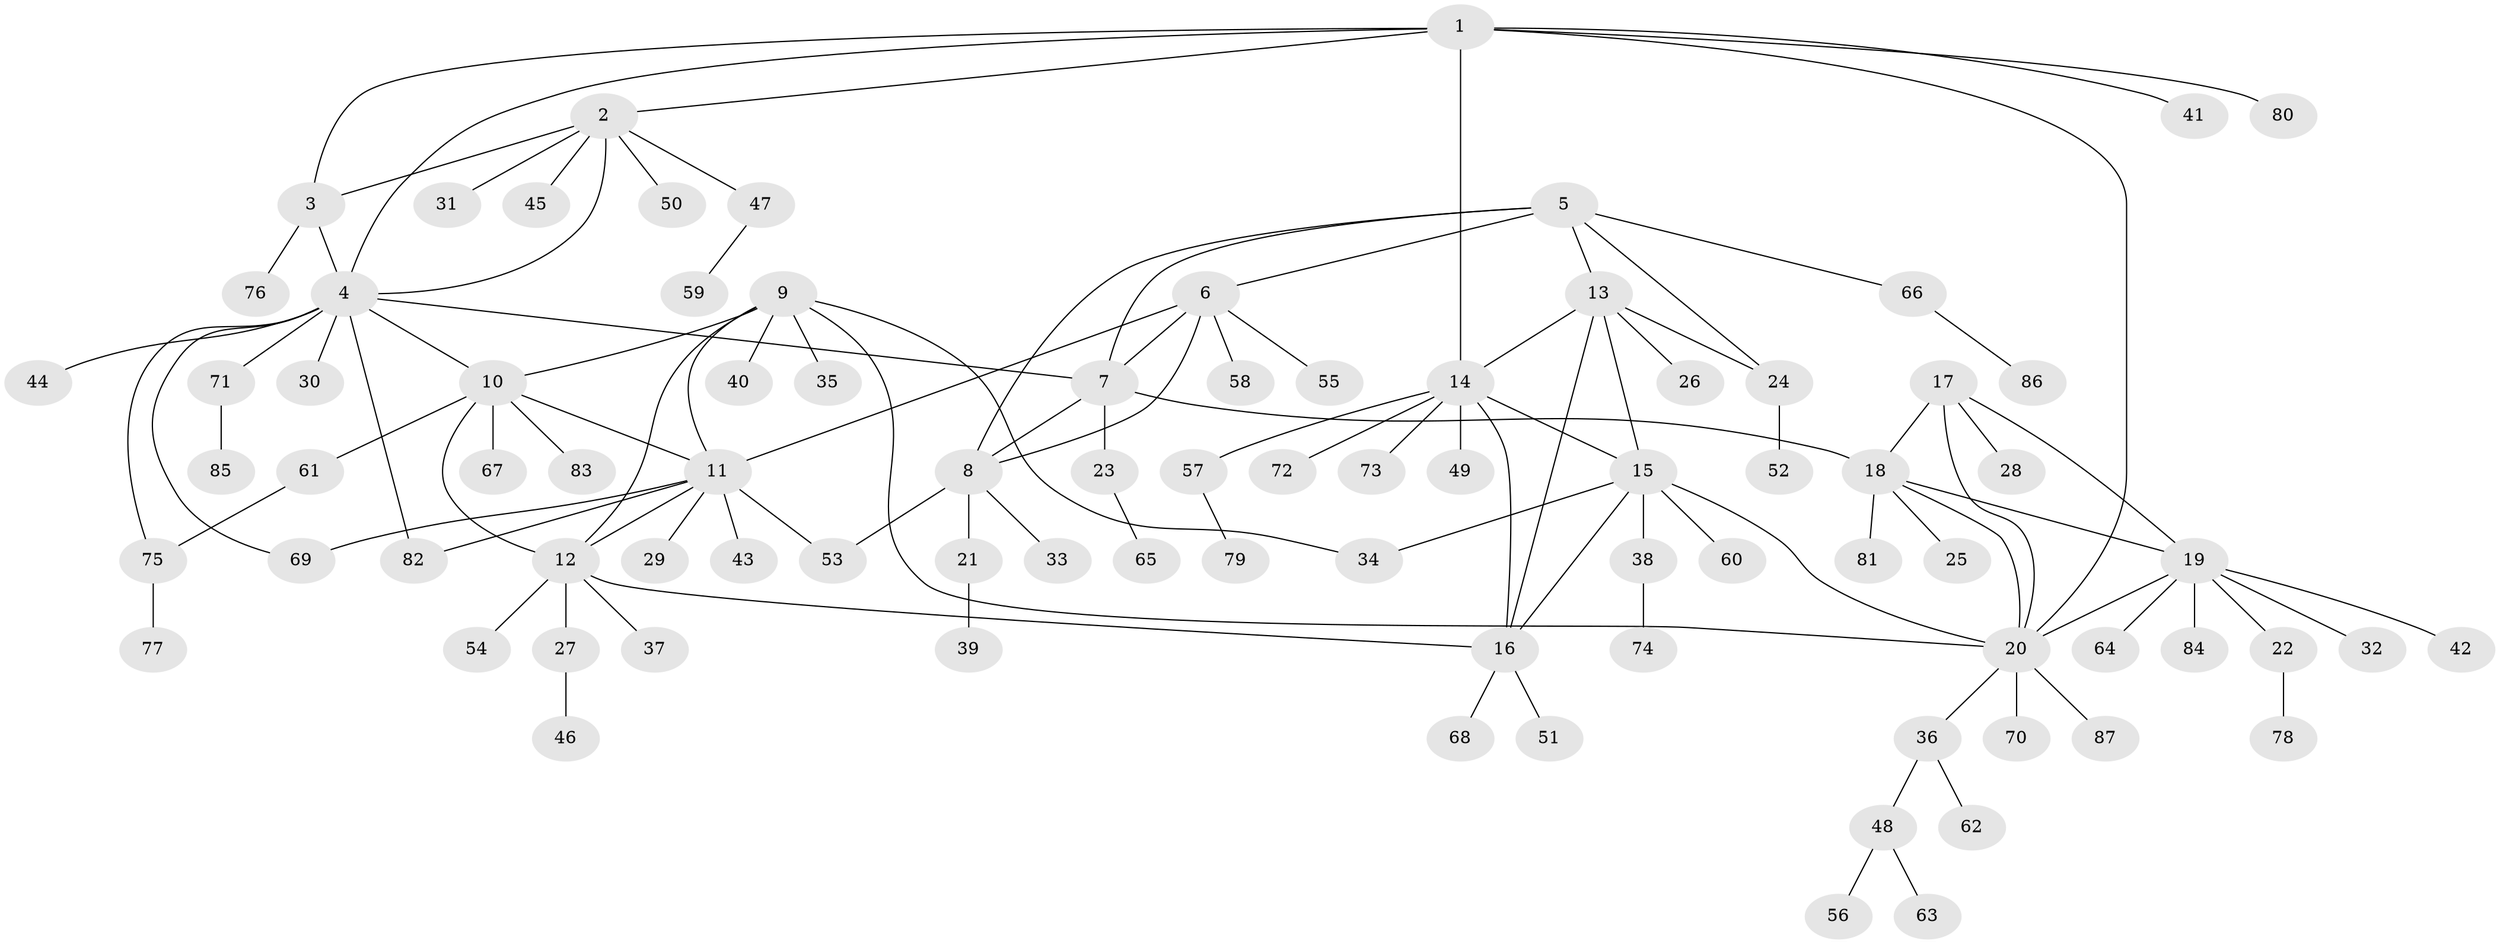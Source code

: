 // coarse degree distribution, {5: 0.14705882352941177, 1: 0.7647058823529411, 12: 0.029411764705882353, 10: 0.029411764705882353, 3: 0.029411764705882353}
// Generated by graph-tools (version 1.1) at 2025/57/03/04/25 21:57:53]
// undirected, 87 vertices, 113 edges
graph export_dot {
graph [start="1"]
  node [color=gray90,style=filled];
  1;
  2;
  3;
  4;
  5;
  6;
  7;
  8;
  9;
  10;
  11;
  12;
  13;
  14;
  15;
  16;
  17;
  18;
  19;
  20;
  21;
  22;
  23;
  24;
  25;
  26;
  27;
  28;
  29;
  30;
  31;
  32;
  33;
  34;
  35;
  36;
  37;
  38;
  39;
  40;
  41;
  42;
  43;
  44;
  45;
  46;
  47;
  48;
  49;
  50;
  51;
  52;
  53;
  54;
  55;
  56;
  57;
  58;
  59;
  60;
  61;
  62;
  63;
  64;
  65;
  66;
  67;
  68;
  69;
  70;
  71;
  72;
  73;
  74;
  75;
  76;
  77;
  78;
  79;
  80;
  81;
  82;
  83;
  84;
  85;
  86;
  87;
  1 -- 2;
  1 -- 3;
  1 -- 4;
  1 -- 14;
  1 -- 20;
  1 -- 41;
  1 -- 80;
  2 -- 3;
  2 -- 4;
  2 -- 31;
  2 -- 45;
  2 -- 47;
  2 -- 50;
  3 -- 4;
  3 -- 76;
  4 -- 7;
  4 -- 10;
  4 -- 30;
  4 -- 44;
  4 -- 69;
  4 -- 71;
  4 -- 75;
  4 -- 82;
  5 -- 6;
  5 -- 7;
  5 -- 8;
  5 -- 13;
  5 -- 24;
  5 -- 66;
  6 -- 7;
  6 -- 8;
  6 -- 11;
  6 -- 55;
  6 -- 58;
  7 -- 8;
  7 -- 18;
  7 -- 23;
  8 -- 21;
  8 -- 33;
  8 -- 53;
  9 -- 10;
  9 -- 11;
  9 -- 12;
  9 -- 20;
  9 -- 34;
  9 -- 35;
  9 -- 40;
  10 -- 11;
  10 -- 12;
  10 -- 61;
  10 -- 67;
  10 -- 83;
  11 -- 12;
  11 -- 29;
  11 -- 43;
  11 -- 53;
  11 -- 69;
  11 -- 82;
  12 -- 16;
  12 -- 27;
  12 -- 37;
  12 -- 54;
  13 -- 14;
  13 -- 15;
  13 -- 16;
  13 -- 24;
  13 -- 26;
  14 -- 15;
  14 -- 16;
  14 -- 49;
  14 -- 57;
  14 -- 72;
  14 -- 73;
  15 -- 16;
  15 -- 20;
  15 -- 34;
  15 -- 38;
  15 -- 60;
  16 -- 51;
  16 -- 68;
  17 -- 18;
  17 -- 19;
  17 -- 20;
  17 -- 28;
  18 -- 19;
  18 -- 20;
  18 -- 25;
  18 -- 81;
  19 -- 20;
  19 -- 22;
  19 -- 32;
  19 -- 42;
  19 -- 64;
  19 -- 84;
  20 -- 36;
  20 -- 70;
  20 -- 87;
  21 -- 39;
  22 -- 78;
  23 -- 65;
  24 -- 52;
  27 -- 46;
  36 -- 48;
  36 -- 62;
  38 -- 74;
  47 -- 59;
  48 -- 56;
  48 -- 63;
  57 -- 79;
  61 -- 75;
  66 -- 86;
  71 -- 85;
  75 -- 77;
}
